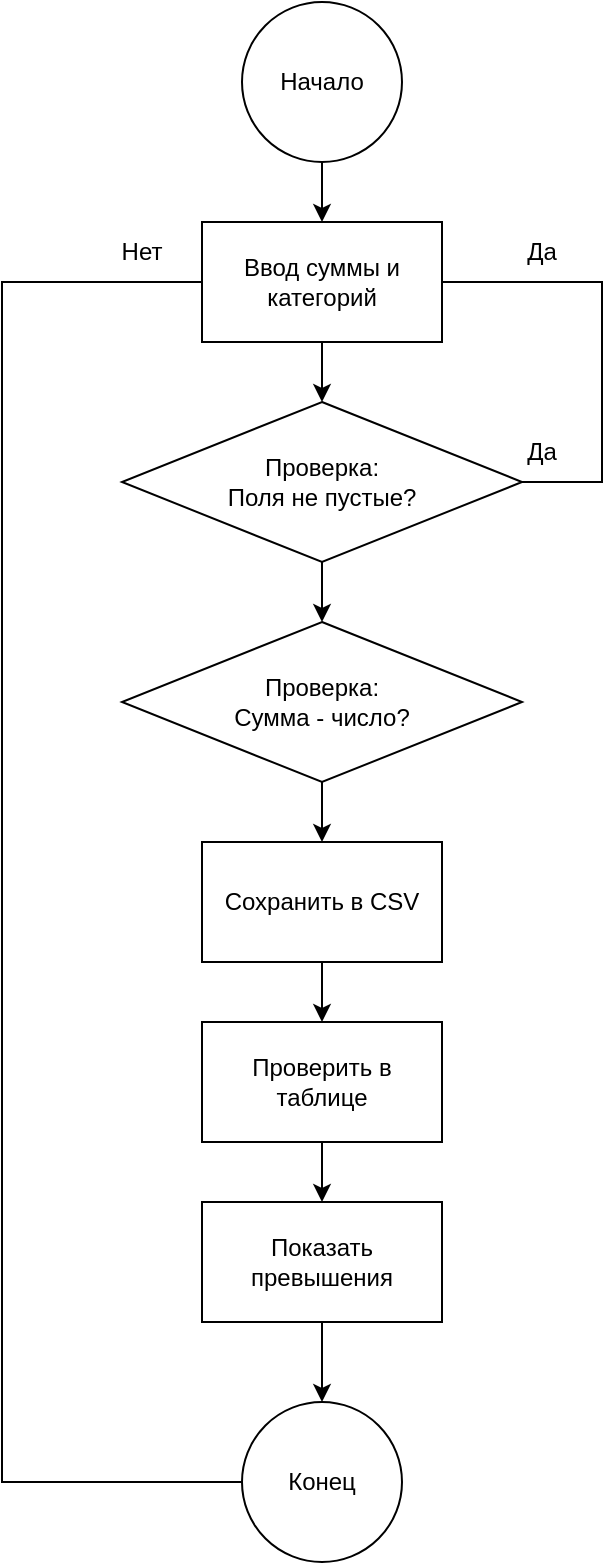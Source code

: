 <mxfile version="26.0.16">
  <diagram name="Страница — 1" id="hJ6JvsJhsmxKCeL5lplj">
    <mxGraphModel dx="1235" dy="787" grid="1" gridSize="10" guides="1" tooltips="1" connect="1" arrows="1" fold="1" page="1" pageScale="1" pageWidth="827" pageHeight="1169" math="0" shadow="0">
      <root>
        <mxCell id="0" />
        <mxCell id="1" parent="0" />
        <mxCell id="IYlatKNzNanQtNeY5i8I-16" style="edgeStyle=orthogonalEdgeStyle;rounded=0;orthogonalLoop=1;jettySize=auto;html=1;exitX=0.5;exitY=1;exitDx=0;exitDy=0;entryX=0.5;entryY=0;entryDx=0;entryDy=0;" edge="1" parent="1" source="IYlatKNzNanQtNeY5i8I-1" target="IYlatKNzNanQtNeY5i8I-2">
          <mxGeometry relative="1" as="geometry" />
        </mxCell>
        <mxCell id="IYlatKNzNanQtNeY5i8I-1" value="Ввод суммы и категорий" style="rounded=0;whiteSpace=wrap;html=1;" vertex="1" parent="1">
          <mxGeometry x="360" y="140" width="120" height="60" as="geometry" />
        </mxCell>
        <mxCell id="IYlatKNzNanQtNeY5i8I-17" style="edgeStyle=orthogonalEdgeStyle;rounded=0;orthogonalLoop=1;jettySize=auto;html=1;exitX=0.5;exitY=1;exitDx=0;exitDy=0;entryX=0.5;entryY=0;entryDx=0;entryDy=0;" edge="1" parent="1" source="IYlatKNzNanQtNeY5i8I-2" target="IYlatKNzNanQtNeY5i8I-3">
          <mxGeometry relative="1" as="geometry" />
        </mxCell>
        <mxCell id="IYlatKNzNanQtNeY5i8I-2" value="Проверка:&lt;div&gt;Поля не пустые?&lt;/div&gt;" style="rhombus;whiteSpace=wrap;html=1;" vertex="1" parent="1">
          <mxGeometry x="320" y="230" width="200" height="80" as="geometry" />
        </mxCell>
        <mxCell id="IYlatKNzNanQtNeY5i8I-18" style="edgeStyle=orthogonalEdgeStyle;rounded=0;orthogonalLoop=1;jettySize=auto;html=1;exitX=0.5;exitY=1;exitDx=0;exitDy=0;entryX=0.5;entryY=0;entryDx=0;entryDy=0;" edge="1" parent="1" source="IYlatKNzNanQtNeY5i8I-3" target="IYlatKNzNanQtNeY5i8I-4">
          <mxGeometry relative="1" as="geometry" />
        </mxCell>
        <mxCell id="IYlatKNzNanQtNeY5i8I-3" value="Проверка:&lt;div&gt;Сумма - число?&lt;/div&gt;" style="rhombus;whiteSpace=wrap;html=1;" vertex="1" parent="1">
          <mxGeometry x="320" y="340" width="200" height="80" as="geometry" />
        </mxCell>
        <mxCell id="IYlatKNzNanQtNeY5i8I-19" style="edgeStyle=orthogonalEdgeStyle;rounded=0;orthogonalLoop=1;jettySize=auto;html=1;exitX=0.5;exitY=1;exitDx=0;exitDy=0;entryX=0.5;entryY=0;entryDx=0;entryDy=0;" edge="1" parent="1" source="IYlatKNzNanQtNeY5i8I-4" target="IYlatKNzNanQtNeY5i8I-5">
          <mxGeometry relative="1" as="geometry" />
        </mxCell>
        <mxCell id="IYlatKNzNanQtNeY5i8I-4" value="Сохранить в CSV" style="rounded=0;whiteSpace=wrap;html=1;" vertex="1" parent="1">
          <mxGeometry x="360" y="450" width="120" height="60" as="geometry" />
        </mxCell>
        <mxCell id="IYlatKNzNanQtNeY5i8I-20" style="edgeStyle=orthogonalEdgeStyle;rounded=0;orthogonalLoop=1;jettySize=auto;html=1;exitX=0.5;exitY=1;exitDx=0;exitDy=0;entryX=0.5;entryY=0;entryDx=0;entryDy=0;" edge="1" parent="1" source="IYlatKNzNanQtNeY5i8I-5" target="IYlatKNzNanQtNeY5i8I-6">
          <mxGeometry relative="1" as="geometry" />
        </mxCell>
        <mxCell id="IYlatKNzNanQtNeY5i8I-5" value="Проверить в таблице" style="rounded=0;whiteSpace=wrap;html=1;" vertex="1" parent="1">
          <mxGeometry x="360" y="540" width="120" height="60" as="geometry" />
        </mxCell>
        <mxCell id="IYlatKNzNanQtNeY5i8I-21" style="edgeStyle=orthogonalEdgeStyle;rounded=0;orthogonalLoop=1;jettySize=auto;html=1;exitX=0.5;exitY=1;exitDx=0;exitDy=0;entryX=0.5;entryY=0;entryDx=0;entryDy=0;" edge="1" parent="1" source="IYlatKNzNanQtNeY5i8I-6" target="IYlatKNzNanQtNeY5i8I-7">
          <mxGeometry relative="1" as="geometry" />
        </mxCell>
        <mxCell id="IYlatKNzNanQtNeY5i8I-6" value="Показать превышения" style="rounded=0;whiteSpace=wrap;html=1;" vertex="1" parent="1">
          <mxGeometry x="360" y="630" width="120" height="60" as="geometry" />
        </mxCell>
        <mxCell id="IYlatKNzNanQtNeY5i8I-7" value="Конец" style="ellipse;whiteSpace=wrap;html=1;aspect=fixed;" vertex="1" parent="1">
          <mxGeometry x="380" y="730" width="80" height="80" as="geometry" />
        </mxCell>
        <mxCell id="IYlatKNzNanQtNeY5i8I-15" style="edgeStyle=orthogonalEdgeStyle;rounded=0;orthogonalLoop=1;jettySize=auto;html=1;exitX=0.5;exitY=1;exitDx=0;exitDy=0;" edge="1" parent="1" source="IYlatKNzNanQtNeY5i8I-8" target="IYlatKNzNanQtNeY5i8I-1">
          <mxGeometry relative="1" as="geometry" />
        </mxCell>
        <mxCell id="IYlatKNzNanQtNeY5i8I-8" value="Начало" style="ellipse;whiteSpace=wrap;html=1;aspect=fixed;" vertex="1" parent="1">
          <mxGeometry x="380" y="30" width="80" height="80" as="geometry" />
        </mxCell>
        <mxCell id="IYlatKNzNanQtNeY5i8I-10" value="" style="endArrow=none;html=1;rounded=0;exitX=1;exitY=0.5;exitDx=0;exitDy=0;entryX=1;entryY=0.5;entryDx=0;entryDy=0;" edge="1" parent="1" source="IYlatKNzNanQtNeY5i8I-1" target="IYlatKNzNanQtNeY5i8I-2">
          <mxGeometry width="50" height="50" relative="1" as="geometry">
            <mxPoint x="530" y="220" as="sourcePoint" />
            <mxPoint x="580" y="170" as="targetPoint" />
            <Array as="points">
              <mxPoint x="560" y="170" />
              <mxPoint x="560" y="270" />
            </Array>
          </mxGeometry>
        </mxCell>
        <mxCell id="IYlatKNzNanQtNeY5i8I-11" value="Да" style="text;html=1;align=center;verticalAlign=middle;whiteSpace=wrap;rounded=0;" vertex="1" parent="1">
          <mxGeometry x="500" y="140" width="60" height="30" as="geometry" />
        </mxCell>
        <mxCell id="IYlatKNzNanQtNeY5i8I-12" value="Да" style="text;html=1;align=center;verticalAlign=middle;whiteSpace=wrap;rounded=0;" vertex="1" parent="1">
          <mxGeometry x="500" y="240" width="60" height="30" as="geometry" />
        </mxCell>
        <mxCell id="IYlatKNzNanQtNeY5i8I-13" value="" style="endArrow=none;html=1;rounded=0;entryX=0;entryY=0.5;entryDx=0;entryDy=0;exitX=0;exitY=0.5;exitDx=0;exitDy=0;" edge="1" parent="1" source="IYlatKNzNanQtNeY5i8I-7" target="IYlatKNzNanQtNeY5i8I-1">
          <mxGeometry width="50" height="50" relative="1" as="geometry">
            <mxPoint x="220" y="210" as="sourcePoint" />
            <mxPoint x="270" y="160" as="targetPoint" />
            <Array as="points">
              <mxPoint x="260" y="770" />
              <mxPoint x="260" y="170" />
            </Array>
          </mxGeometry>
        </mxCell>
        <mxCell id="IYlatKNzNanQtNeY5i8I-14" value="Нет" style="text;html=1;align=center;verticalAlign=middle;whiteSpace=wrap;rounded=0;" vertex="1" parent="1">
          <mxGeometry x="300" y="140" width="60" height="30" as="geometry" />
        </mxCell>
      </root>
    </mxGraphModel>
  </diagram>
</mxfile>
